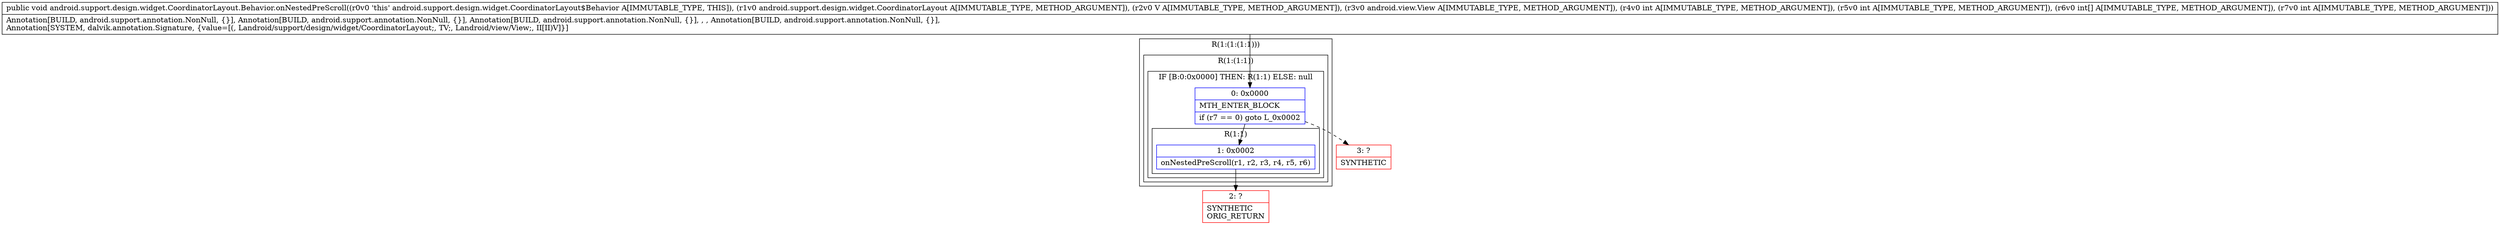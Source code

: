 digraph "CFG forandroid.support.design.widget.CoordinatorLayout.Behavior.onNestedPreScroll(Landroid\/support\/design\/widget\/CoordinatorLayout;Landroid\/view\/View;Landroid\/view\/View;II[II)V" {
subgraph cluster_Region_1969379383 {
label = "R(1:(1:(1:1)))";
node [shape=record,color=blue];
subgraph cluster_Region_643906671 {
label = "R(1:(1:1))";
node [shape=record,color=blue];
subgraph cluster_IfRegion_1283728850 {
label = "IF [B:0:0x0000] THEN: R(1:1) ELSE: null";
node [shape=record,color=blue];
Node_0 [shape=record,label="{0\:\ 0x0000|MTH_ENTER_BLOCK\l|if (r7 == 0) goto L_0x0002\l}"];
subgraph cluster_Region_813978416 {
label = "R(1:1)";
node [shape=record,color=blue];
Node_1 [shape=record,label="{1\:\ 0x0002|onNestedPreScroll(r1, r2, r3, r4, r5, r6)\l}"];
}
}
}
}
Node_2 [shape=record,color=red,label="{2\:\ ?|SYNTHETIC\lORIG_RETURN\l}"];
Node_3 [shape=record,color=red,label="{3\:\ ?|SYNTHETIC\l}"];
MethodNode[shape=record,label="{public void android.support.design.widget.CoordinatorLayout.Behavior.onNestedPreScroll((r0v0 'this' android.support.design.widget.CoordinatorLayout$Behavior A[IMMUTABLE_TYPE, THIS]), (r1v0 android.support.design.widget.CoordinatorLayout A[IMMUTABLE_TYPE, METHOD_ARGUMENT]), (r2v0 V A[IMMUTABLE_TYPE, METHOD_ARGUMENT]), (r3v0 android.view.View A[IMMUTABLE_TYPE, METHOD_ARGUMENT]), (r4v0 int A[IMMUTABLE_TYPE, METHOD_ARGUMENT]), (r5v0 int A[IMMUTABLE_TYPE, METHOD_ARGUMENT]), (r6v0 int[] A[IMMUTABLE_TYPE, METHOD_ARGUMENT]), (r7v0 int A[IMMUTABLE_TYPE, METHOD_ARGUMENT]))  | Annotation[BUILD, android.support.annotation.NonNull, \{\}], Annotation[BUILD, android.support.annotation.NonNull, \{\}], Annotation[BUILD, android.support.annotation.NonNull, \{\}], , , Annotation[BUILD, android.support.annotation.NonNull, \{\}], \lAnnotation[SYSTEM, dalvik.annotation.Signature, \{value=[(, Landroid\/support\/design\/widget\/CoordinatorLayout;, TV;, Landroid\/view\/View;, II[II)V]\}]\l}"];
MethodNode -> Node_0;
Node_0 -> Node_1;
Node_0 -> Node_3[style=dashed];
Node_1 -> Node_2;
}

